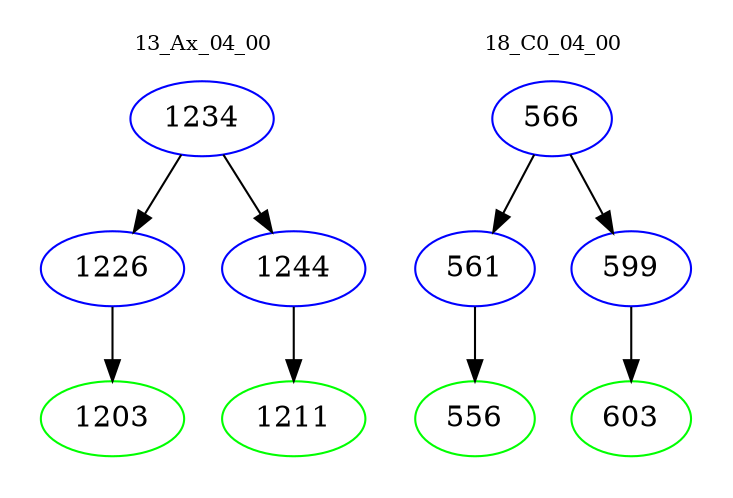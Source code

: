 digraph{
subgraph cluster_0 {
color = white
label = "13_Ax_04_00";
fontsize=10;
T0_1234 [label="1234", color="blue"]
T0_1234 -> T0_1226 [color="black"]
T0_1226 [label="1226", color="blue"]
T0_1226 -> T0_1203 [color="black"]
T0_1203 [label="1203", color="green"]
T0_1234 -> T0_1244 [color="black"]
T0_1244 [label="1244", color="blue"]
T0_1244 -> T0_1211 [color="black"]
T0_1211 [label="1211", color="green"]
}
subgraph cluster_1 {
color = white
label = "18_C0_04_00";
fontsize=10;
T1_566 [label="566", color="blue"]
T1_566 -> T1_561 [color="black"]
T1_561 [label="561", color="blue"]
T1_561 -> T1_556 [color="black"]
T1_556 [label="556", color="green"]
T1_566 -> T1_599 [color="black"]
T1_599 [label="599", color="blue"]
T1_599 -> T1_603 [color="black"]
T1_603 [label="603", color="green"]
}
}

